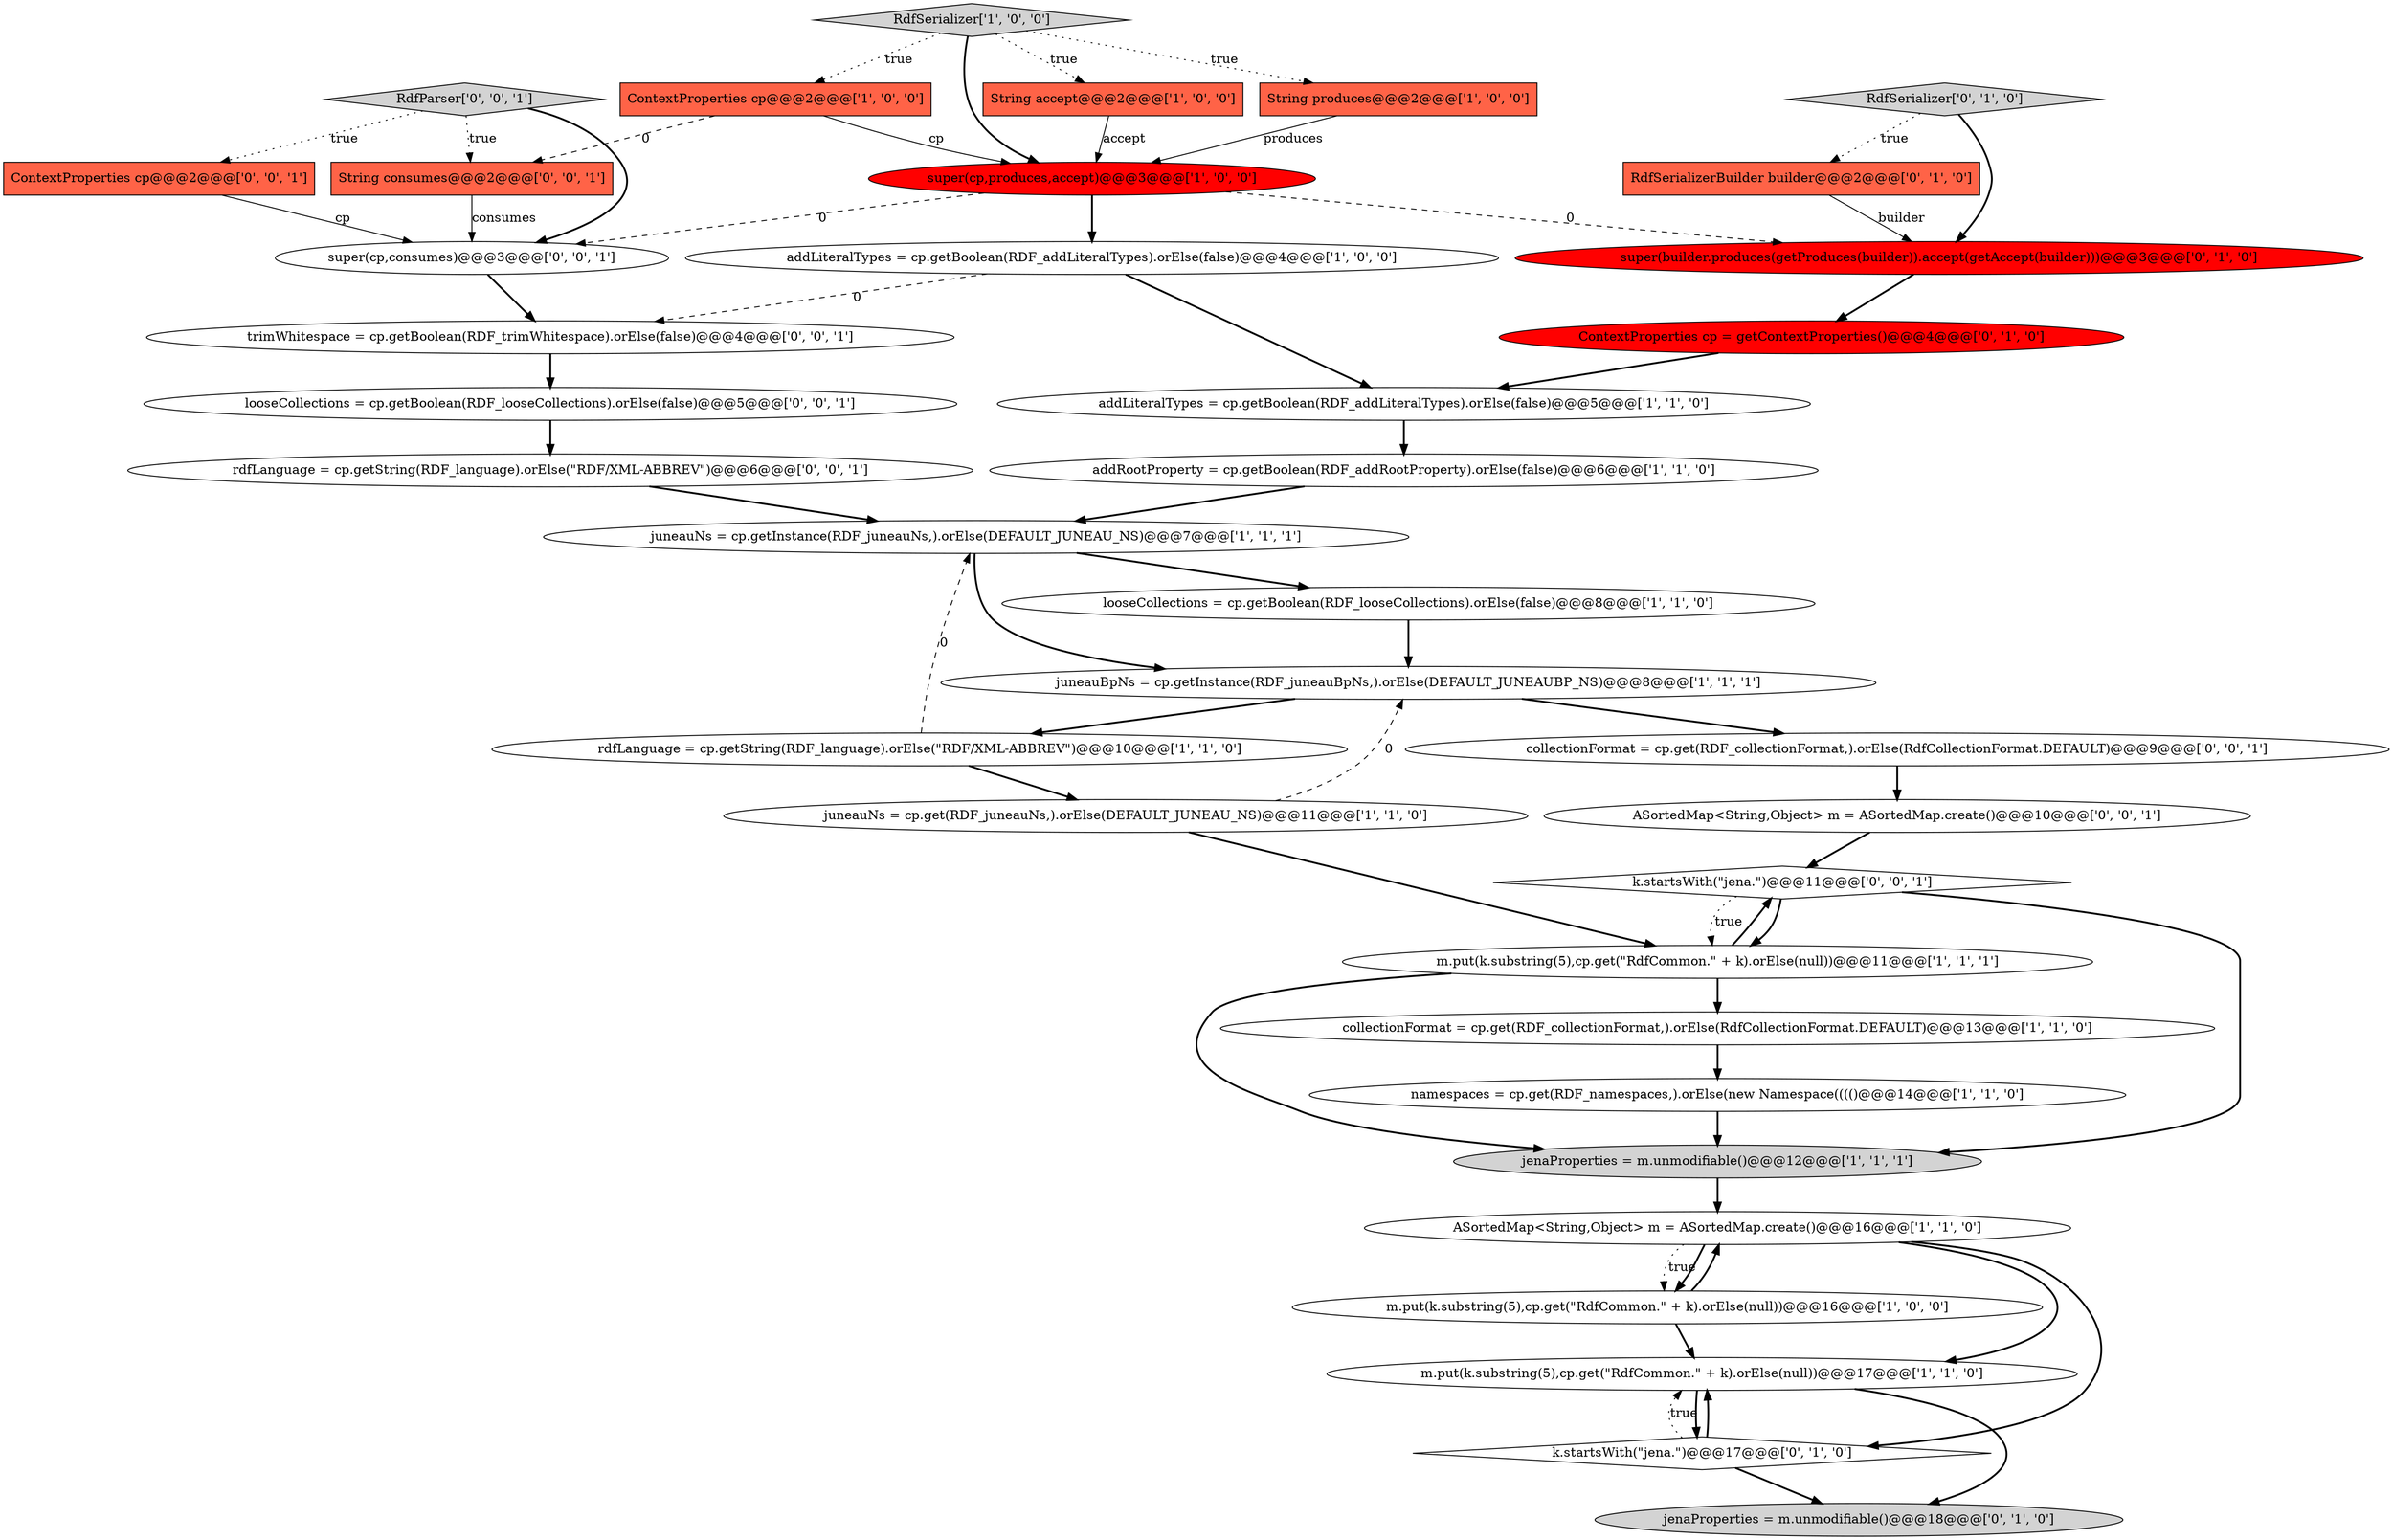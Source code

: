 digraph {
15 [style = filled, label = "addLiteralTypes = cp.getBoolean(RDF_addLiteralTypes).orElse(false)@@@4@@@['1', '0', '0']", fillcolor = white, shape = ellipse image = "AAA0AAABBB1BBB"];
7 [style = filled, label = "m.put(k.substring(5),cp.get(\"RdfCommon.\" + k).orElse(null))@@@16@@@['1', '0', '0']", fillcolor = white, shape = ellipse image = "AAA0AAABBB1BBB"];
21 [style = filled, label = "k.startsWith(\"jena.\")@@@17@@@['0', '1', '0']", fillcolor = white, shape = diamond image = "AAA0AAABBB2BBB"];
22 [style = filled, label = "ContextProperties cp = getContextProperties()@@@4@@@['0', '1', '0']", fillcolor = red, shape = ellipse image = "AAA1AAABBB2BBB"];
32 [style = filled, label = "rdfLanguage = cp.getString(RDF_language).orElse(\"RDF/XML-ABBREV\")@@@6@@@['0', '0', '1']", fillcolor = white, shape = ellipse image = "AAA0AAABBB3BBB"];
28 [style = filled, label = "looseCollections = cp.getBoolean(RDF_looseCollections).orElse(false)@@@5@@@['0', '0', '1']", fillcolor = white, shape = ellipse image = "AAA0AAABBB3BBB"];
33 [style = filled, label = "ContextProperties cp@@@2@@@['0', '0', '1']", fillcolor = tomato, shape = box image = "AAA0AAABBB3BBB"];
13 [style = filled, label = "RdfSerializer['1', '0', '0']", fillcolor = lightgray, shape = diamond image = "AAA0AAABBB1BBB"];
25 [style = filled, label = "RdfSerializerBuilder builder@@@2@@@['0', '1', '0']", fillcolor = tomato, shape = box image = "AAA0AAABBB2BBB"];
3 [style = filled, label = "addLiteralTypes = cp.getBoolean(RDF_addLiteralTypes).orElse(false)@@@5@@@['1', '1', '0']", fillcolor = white, shape = ellipse image = "AAA0AAABBB1BBB"];
26 [style = filled, label = "k.startsWith(\"jena.\")@@@11@@@['0', '0', '1']", fillcolor = white, shape = diamond image = "AAA0AAABBB3BBB"];
31 [style = filled, label = "RdfParser['0', '0', '1']", fillcolor = lightgray, shape = diamond image = "AAA0AAABBB3BBB"];
17 [style = filled, label = "ContextProperties cp@@@2@@@['1', '0', '0']", fillcolor = tomato, shape = box image = "AAA0AAABBB1BBB"];
1 [style = filled, label = "juneauBpNs = cp.getInstance(RDF_juneauBpNs,).orElse(DEFAULT_JUNEAUBP_NS)@@@8@@@['1', '1', '1']", fillcolor = white, shape = ellipse image = "AAA0AAABBB1BBB"];
5 [style = filled, label = "m.put(k.substring(5),cp.get(\"RdfCommon.\" + k).orElse(null))@@@17@@@['1', '1', '0']", fillcolor = white, shape = ellipse image = "AAA0AAABBB1BBB"];
11 [style = filled, label = "ASortedMap<String,Object> m = ASortedMap.create()@@@16@@@['1', '1', '0']", fillcolor = white, shape = ellipse image = "AAA0AAABBB1BBB"];
23 [style = filled, label = "RdfSerializer['0', '1', '0']", fillcolor = lightgray, shape = diamond image = "AAA0AAABBB2BBB"];
8 [style = filled, label = "namespaces = cp.get(RDF_namespaces,).orElse(new Namespace(((()@@@14@@@['1', '1', '0']", fillcolor = white, shape = ellipse image = "AAA0AAABBB1BBB"];
30 [style = filled, label = "ASortedMap<String,Object> m = ASortedMap.create()@@@10@@@['0', '0', '1']", fillcolor = white, shape = ellipse image = "AAA0AAABBB3BBB"];
14 [style = filled, label = "m.put(k.substring(5),cp.get(\"RdfCommon.\" + k).orElse(null))@@@11@@@['1', '1', '1']", fillcolor = white, shape = ellipse image = "AAA0AAABBB1BBB"];
35 [style = filled, label = "String consumes@@@2@@@['0', '0', '1']", fillcolor = tomato, shape = box image = "AAA0AAABBB3BBB"];
20 [style = filled, label = "jenaProperties = m.unmodifiable()@@@18@@@['0', '1', '0']", fillcolor = lightgray, shape = ellipse image = "AAA0AAABBB2BBB"];
27 [style = filled, label = "collectionFormat = cp.get(RDF_collectionFormat,).orElse(RdfCollectionFormat.DEFAULT)@@@9@@@['0', '0', '1']", fillcolor = white, shape = ellipse image = "AAA0AAABBB3BBB"];
0 [style = filled, label = "juneauNs = cp.getInstance(RDF_juneauNs,).orElse(DEFAULT_JUNEAU_NS)@@@7@@@['1', '1', '1']", fillcolor = white, shape = ellipse image = "AAA0AAABBB1BBB"];
29 [style = filled, label = "trimWhitespace = cp.getBoolean(RDF_trimWhitespace).orElse(false)@@@4@@@['0', '0', '1']", fillcolor = white, shape = ellipse image = "AAA0AAABBB3BBB"];
6 [style = filled, label = "rdfLanguage = cp.getString(RDF_language).orElse(\"RDF/XML-ABBREV\")@@@10@@@['1', '1', '0']", fillcolor = white, shape = ellipse image = "AAA0AAABBB1BBB"];
4 [style = filled, label = "String produces@@@2@@@['1', '0', '0']", fillcolor = tomato, shape = box image = "AAA0AAABBB1BBB"];
19 [style = filled, label = "juneauNs = cp.get(RDF_juneauNs,).orElse(DEFAULT_JUNEAU_NS)@@@11@@@['1', '1', '0']", fillcolor = white, shape = ellipse image = "AAA0AAABBB1BBB"];
9 [style = filled, label = "jenaProperties = m.unmodifiable()@@@12@@@['1', '1', '1']", fillcolor = lightgray, shape = ellipse image = "AAA0AAABBB1BBB"];
16 [style = filled, label = "collectionFormat = cp.get(RDF_collectionFormat,).orElse(RdfCollectionFormat.DEFAULT)@@@13@@@['1', '1', '0']", fillcolor = white, shape = ellipse image = "AAA0AAABBB1BBB"];
2 [style = filled, label = "super(cp,produces,accept)@@@3@@@['1', '0', '0']", fillcolor = red, shape = ellipse image = "AAA1AAABBB1BBB"];
18 [style = filled, label = "addRootProperty = cp.getBoolean(RDF_addRootProperty).orElse(false)@@@6@@@['1', '1', '0']", fillcolor = white, shape = ellipse image = "AAA0AAABBB1BBB"];
24 [style = filled, label = "super(builder.produces(getProduces(builder)).accept(getAccept(builder)))@@@3@@@['0', '1', '0']", fillcolor = red, shape = ellipse image = "AAA1AAABBB2BBB"];
10 [style = filled, label = "String accept@@@2@@@['1', '0', '0']", fillcolor = tomato, shape = box image = "AAA0AAABBB1BBB"];
34 [style = filled, label = "super(cp,consumes)@@@3@@@['0', '0', '1']", fillcolor = white, shape = ellipse image = "AAA0AAABBB3BBB"];
12 [style = filled, label = "looseCollections = cp.getBoolean(RDF_looseCollections).orElse(false)@@@8@@@['1', '1', '0']", fillcolor = white, shape = ellipse image = "AAA0AAABBB1BBB"];
14->16 [style = bold, label=""];
11->7 [style = dotted, label="true"];
34->29 [style = bold, label=""];
13->17 [style = dotted, label="true"];
7->11 [style = bold, label=""];
19->1 [style = dashed, label="0"];
9->11 [style = bold, label=""];
16->8 [style = bold, label=""];
5->20 [style = bold, label=""];
31->35 [style = dotted, label="true"];
6->0 [style = dashed, label="0"];
0->12 [style = bold, label=""];
11->21 [style = bold, label=""];
32->0 [style = bold, label=""];
27->30 [style = bold, label=""];
1->27 [style = bold, label=""];
30->26 [style = bold, label=""];
26->14 [style = bold, label=""];
17->35 [style = dashed, label="0"];
26->9 [style = bold, label=""];
35->34 [style = solid, label="consumes"];
15->29 [style = dashed, label="0"];
6->19 [style = bold, label=""];
17->2 [style = solid, label="cp"];
15->3 [style = bold, label=""];
12->1 [style = bold, label=""];
24->22 [style = bold, label=""];
13->10 [style = dotted, label="true"];
31->33 [style = dotted, label="true"];
31->34 [style = bold, label=""];
28->32 [style = bold, label=""];
3->18 [style = bold, label=""];
33->34 [style = solid, label="cp"];
29->28 [style = bold, label=""];
22->3 [style = bold, label=""];
5->21 [style = bold, label=""];
21->5 [style = bold, label=""];
14->26 [style = bold, label=""];
11->5 [style = bold, label=""];
7->5 [style = bold, label=""];
4->2 [style = solid, label="produces"];
1->6 [style = bold, label=""];
23->24 [style = bold, label=""];
21->20 [style = bold, label=""];
19->14 [style = bold, label=""];
25->24 [style = solid, label="builder"];
0->1 [style = bold, label=""];
26->14 [style = dotted, label="true"];
2->15 [style = bold, label=""];
8->9 [style = bold, label=""];
2->34 [style = dashed, label="0"];
14->9 [style = bold, label=""];
21->5 [style = dotted, label="true"];
10->2 [style = solid, label="accept"];
2->24 [style = dashed, label="0"];
23->25 [style = dotted, label="true"];
18->0 [style = bold, label=""];
11->7 [style = bold, label=""];
13->4 [style = dotted, label="true"];
13->2 [style = bold, label=""];
}
